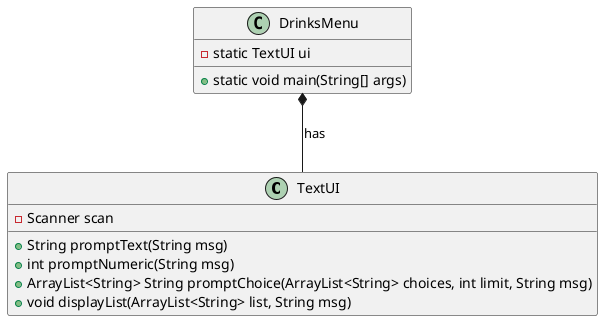 @startuml

class TextUI {
- Scanner scan
' shows a message and returns the user's input as a String
+ String promptText(String msg)
' shows a message and returns the user's input as an integer
+ int promptNumeric(String msg)
' shows the options, promts for choices until limit is reached, and returns the user's choices as a list
+ ArrayList<String> String promptChoice(ArrayList<String> choices, int limit, String msg)
' shows a message and lists the content of a list
+ void displayList(ArrayList<String> list, String msg)
}

class DrinksMenu {
- static TextUI ui
+ static void main(String[] args)
}
DrinksMenu *-- TextUI: has
@endumluml